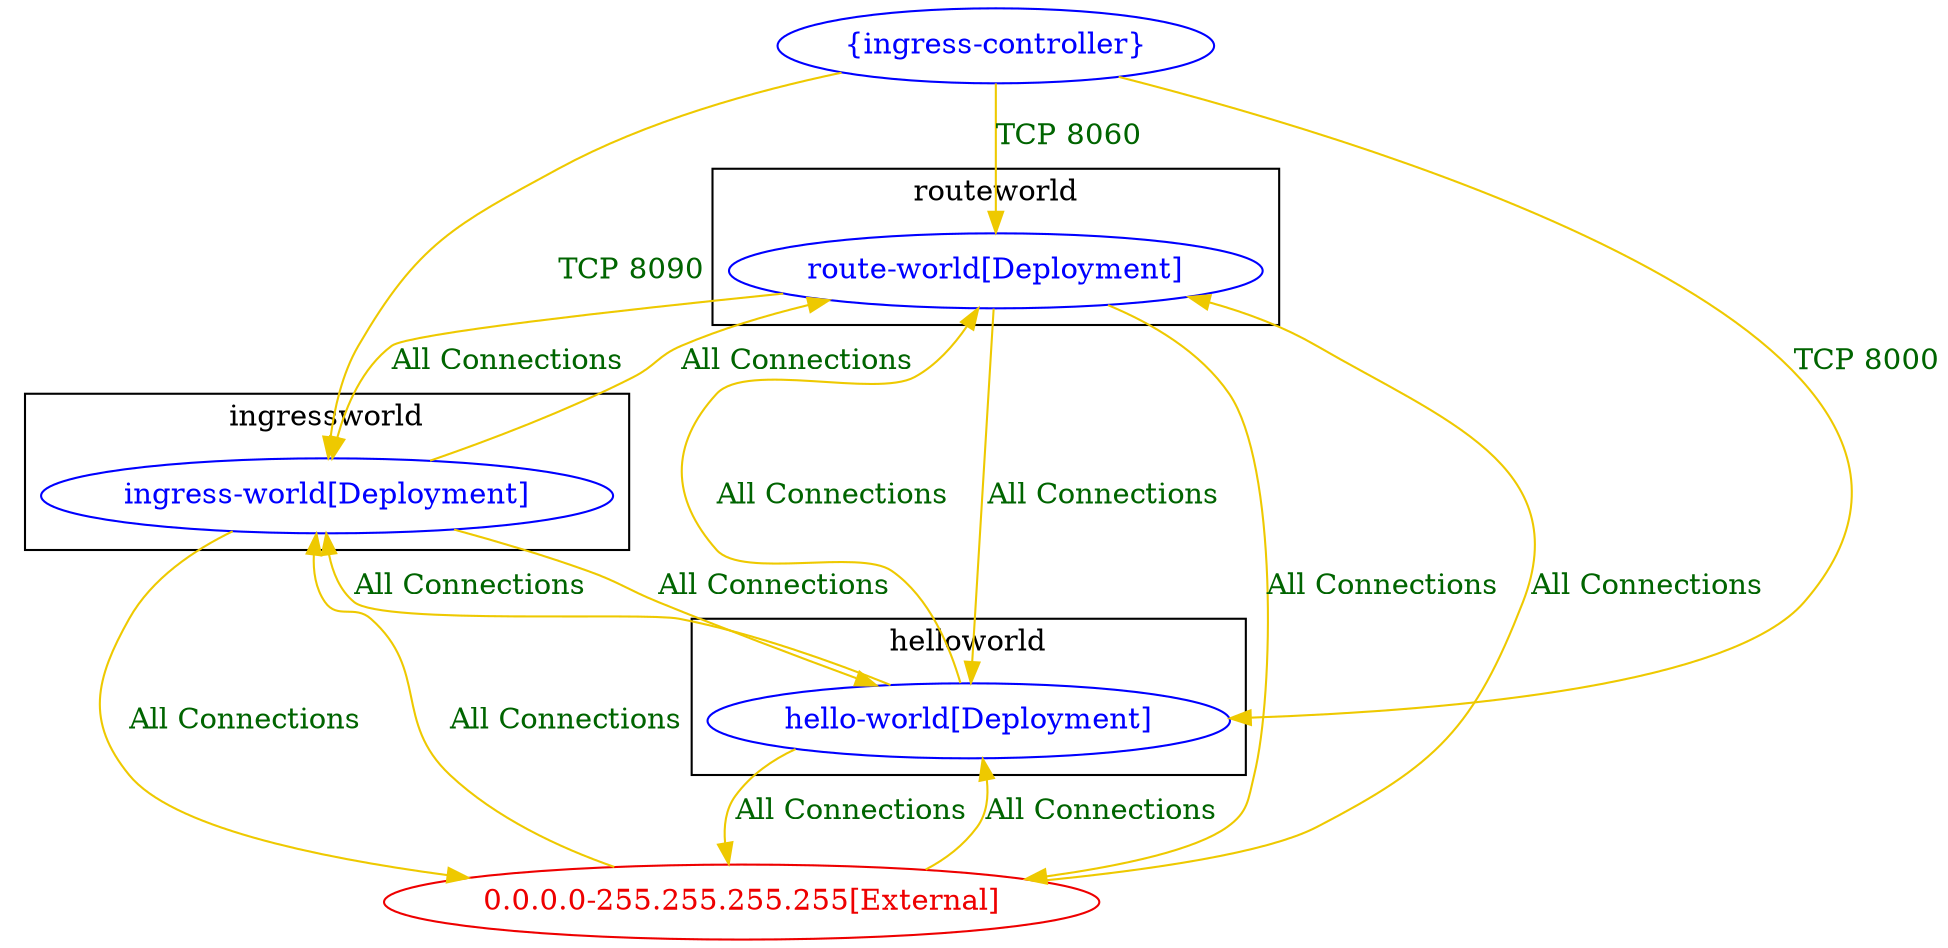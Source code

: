 digraph {
	subgraph "cluster_helloworld" {
		color="black"
		fontcolor="black"
		"helloworld/hello-world[Deployment]" [label="hello-world[Deployment]" color="blue" fontcolor="blue"]
		label="helloworld"
	}
	subgraph "cluster_ingressworld" {
		color="black"
		fontcolor="black"
		"ingressworld/ingress-world[Deployment]" [label="ingress-world[Deployment]" color="blue" fontcolor="blue"]
		label="ingressworld"
	}
	subgraph "cluster_routeworld" {
		color="black"
		fontcolor="black"
		"routeworld/route-world[Deployment]" [label="route-world[Deployment]" color="blue" fontcolor="blue"]
		label="routeworld"
	}
	"0.0.0.0-255.255.255.255[External]" [label="0.0.0.0-255.255.255.255[External]" color="red2" fontcolor="red2"]
	"{ingress-controller}" [label="{ingress-controller}" color="blue" fontcolor="blue"]
	"0.0.0.0-255.255.255.255[External]" -> "helloworld/hello-world[Deployment]" [label="All Connections" color="gold2" fontcolor="darkgreen" weight=0.5]
	"0.0.0.0-255.255.255.255[External]" -> "ingressworld/ingress-world[Deployment]" [label="All Connections" color="gold2" fontcolor="darkgreen" weight=0.5]
	"0.0.0.0-255.255.255.255[External]" -> "routeworld/route-world[Deployment]" [label="All Connections" color="gold2" fontcolor="darkgreen" weight=0.5]
	"helloworld/hello-world[Deployment]" -> "0.0.0.0-255.255.255.255[External]" [label="All Connections" color="gold2" fontcolor="darkgreen" weight=1]
	"helloworld/hello-world[Deployment]" -> "ingressworld/ingress-world[Deployment]" [label="All Connections" color="gold2" fontcolor="darkgreen" weight=0.5]
	"helloworld/hello-world[Deployment]" -> "routeworld/route-world[Deployment]" [label="All Connections" color="gold2" fontcolor="darkgreen" weight=0.5]
	"ingressworld/ingress-world[Deployment]" -> "0.0.0.0-255.255.255.255[External]" [label="All Connections" color="gold2" fontcolor="darkgreen" weight=1]
	"ingressworld/ingress-world[Deployment]" -> "helloworld/hello-world[Deployment]" [label="All Connections" color="gold2" fontcolor="darkgreen" weight=1]
	"ingressworld/ingress-world[Deployment]" -> "routeworld/route-world[Deployment]" [label="All Connections" color="gold2" fontcolor="darkgreen" weight=0.5]
	"routeworld/route-world[Deployment]" -> "0.0.0.0-255.255.255.255[External]" [label="All Connections" color="gold2" fontcolor="darkgreen" weight=1]
	"routeworld/route-world[Deployment]" -> "helloworld/hello-world[Deployment]" [label="All Connections" color="gold2" fontcolor="darkgreen" weight=1]
	"routeworld/route-world[Deployment]" -> "ingressworld/ingress-world[Deployment]" [label="All Connections" color="gold2" fontcolor="darkgreen" weight=1]
	"{ingress-controller}" -> "helloworld/hello-world[Deployment]" [label="TCP 8000" color="gold2" fontcolor="darkgreen" weight=1]
	"{ingress-controller}" -> "ingressworld/ingress-world[Deployment]" [label="TCP 8090" color="gold2" fontcolor="darkgreen" weight=1]
	"{ingress-controller}" -> "routeworld/route-world[Deployment]" [label="TCP 8060" color="gold2" fontcolor="darkgreen" weight=1]
}